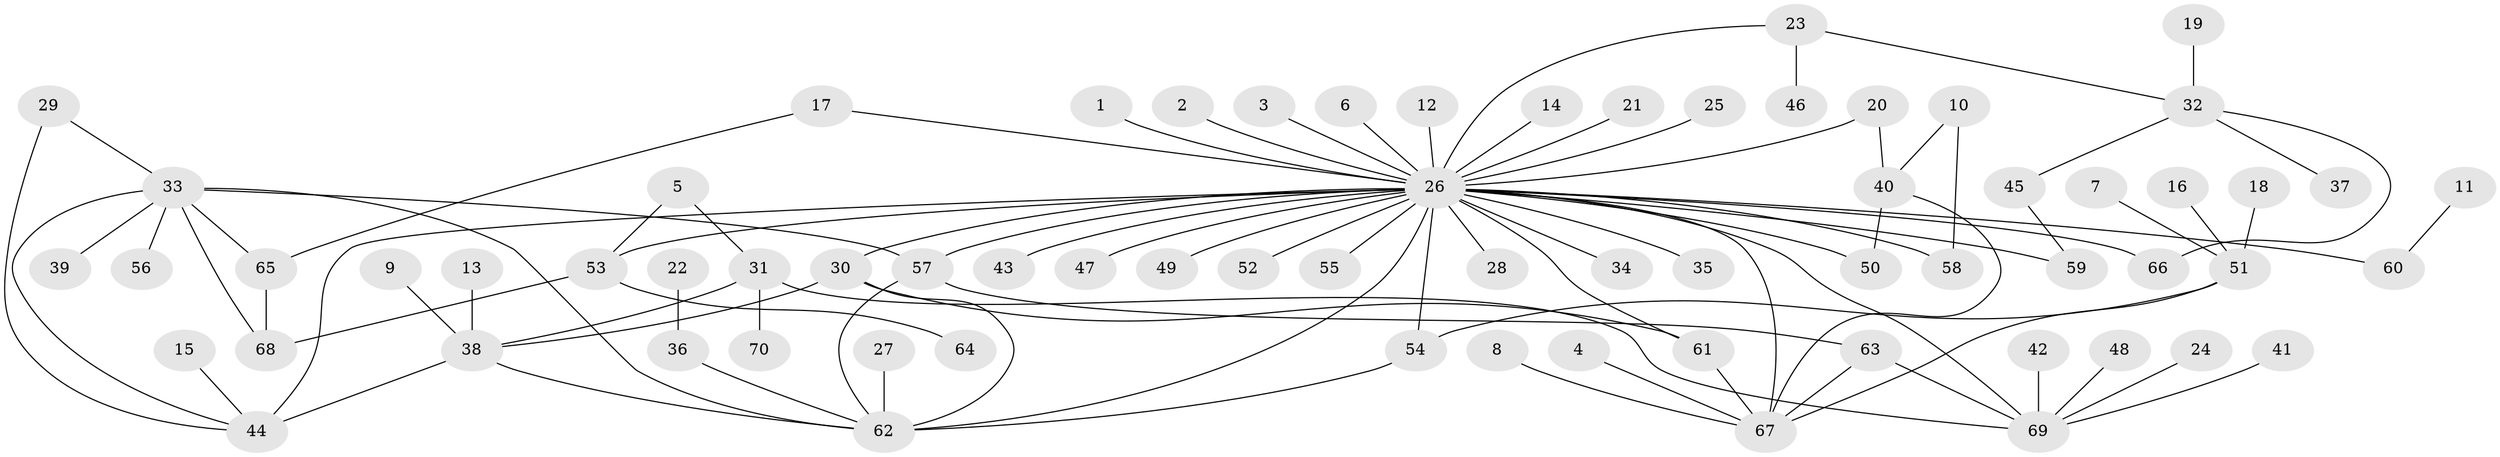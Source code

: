 // original degree distribution, {12: 0.0072992700729927005, 2: 0.25547445255474455, 33: 0.0072992700729927005, 10: 0.0072992700729927005, 5: 0.0364963503649635, 3: 0.08029197080291971, 9: 0.0072992700729927005, 7: 0.0072992700729927005, 1: 0.4744525547445255, 8: 0.014598540145985401, 6: 0.021897810218978103, 4: 0.08029197080291971}
// Generated by graph-tools (version 1.1) at 2025/49/03/09/25 03:49:50]
// undirected, 70 vertices, 92 edges
graph export_dot {
graph [start="1"]
  node [color=gray90,style=filled];
  1;
  2;
  3;
  4;
  5;
  6;
  7;
  8;
  9;
  10;
  11;
  12;
  13;
  14;
  15;
  16;
  17;
  18;
  19;
  20;
  21;
  22;
  23;
  24;
  25;
  26;
  27;
  28;
  29;
  30;
  31;
  32;
  33;
  34;
  35;
  36;
  37;
  38;
  39;
  40;
  41;
  42;
  43;
  44;
  45;
  46;
  47;
  48;
  49;
  50;
  51;
  52;
  53;
  54;
  55;
  56;
  57;
  58;
  59;
  60;
  61;
  62;
  63;
  64;
  65;
  66;
  67;
  68;
  69;
  70;
  1 -- 26 [weight=1.0];
  2 -- 26 [weight=1.0];
  3 -- 26 [weight=1.0];
  4 -- 67 [weight=1.0];
  5 -- 31 [weight=1.0];
  5 -- 53 [weight=1.0];
  6 -- 26 [weight=1.0];
  7 -- 51 [weight=1.0];
  8 -- 67 [weight=1.0];
  9 -- 38 [weight=1.0];
  10 -- 40 [weight=1.0];
  10 -- 58 [weight=1.0];
  11 -- 60 [weight=1.0];
  12 -- 26 [weight=1.0];
  13 -- 38 [weight=1.0];
  14 -- 26 [weight=1.0];
  15 -- 44 [weight=1.0];
  16 -- 51 [weight=1.0];
  17 -- 26 [weight=1.0];
  17 -- 65 [weight=1.0];
  18 -- 51 [weight=1.0];
  19 -- 32 [weight=1.0];
  20 -- 26 [weight=1.0];
  20 -- 40 [weight=1.0];
  21 -- 26 [weight=1.0];
  22 -- 36 [weight=2.0];
  23 -- 26 [weight=1.0];
  23 -- 32 [weight=1.0];
  23 -- 46 [weight=1.0];
  24 -- 69 [weight=1.0];
  25 -- 26 [weight=1.0];
  26 -- 28 [weight=1.0];
  26 -- 30 [weight=2.0];
  26 -- 34 [weight=1.0];
  26 -- 35 [weight=1.0];
  26 -- 43 [weight=1.0];
  26 -- 44 [weight=2.0];
  26 -- 47 [weight=1.0];
  26 -- 49 [weight=1.0];
  26 -- 50 [weight=1.0];
  26 -- 52 [weight=1.0];
  26 -- 53 [weight=1.0];
  26 -- 54 [weight=1.0];
  26 -- 55 [weight=1.0];
  26 -- 57 [weight=1.0];
  26 -- 58 [weight=1.0];
  26 -- 59 [weight=3.0];
  26 -- 60 [weight=1.0];
  26 -- 61 [weight=2.0];
  26 -- 62 [weight=2.0];
  26 -- 66 [weight=1.0];
  26 -- 67 [weight=1.0];
  26 -- 69 [weight=1.0];
  27 -- 62 [weight=1.0];
  29 -- 33 [weight=1.0];
  29 -- 44 [weight=1.0];
  30 -- 38 [weight=1.0];
  30 -- 61 [weight=1.0];
  30 -- 62 [weight=1.0];
  31 -- 38 [weight=1.0];
  31 -- 69 [weight=1.0];
  31 -- 70 [weight=1.0];
  32 -- 37 [weight=1.0];
  32 -- 45 [weight=1.0];
  32 -- 66 [weight=1.0];
  33 -- 39 [weight=1.0];
  33 -- 44 [weight=1.0];
  33 -- 56 [weight=1.0];
  33 -- 57 [weight=1.0];
  33 -- 62 [weight=1.0];
  33 -- 65 [weight=1.0];
  33 -- 68 [weight=1.0];
  36 -- 62 [weight=1.0];
  38 -- 44 [weight=1.0];
  38 -- 62 [weight=1.0];
  40 -- 50 [weight=1.0];
  40 -- 67 [weight=1.0];
  41 -- 69 [weight=1.0];
  42 -- 69 [weight=1.0];
  45 -- 59 [weight=1.0];
  48 -- 69 [weight=1.0];
  51 -- 54 [weight=1.0];
  51 -- 67 [weight=1.0];
  53 -- 64 [weight=1.0];
  53 -- 68 [weight=1.0];
  54 -- 62 [weight=1.0];
  57 -- 62 [weight=1.0];
  57 -- 63 [weight=1.0];
  61 -- 67 [weight=1.0];
  63 -- 67 [weight=1.0];
  63 -- 69 [weight=1.0];
  65 -- 68 [weight=1.0];
}
